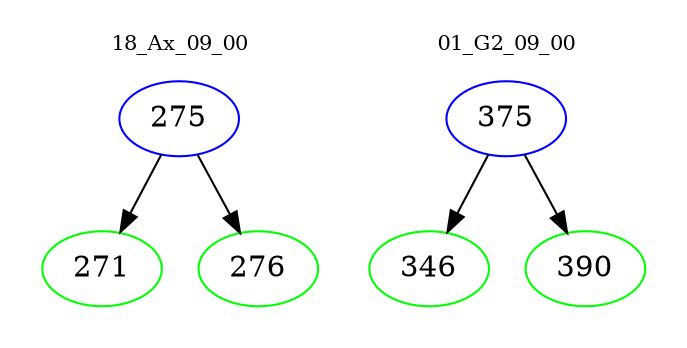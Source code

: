 digraph{
subgraph cluster_0 {
color = white
label = "18_Ax_09_00";
fontsize=10;
T0_275 [label="275", color="blue"]
T0_275 -> T0_271 [color="black"]
T0_271 [label="271", color="green"]
T0_275 -> T0_276 [color="black"]
T0_276 [label="276", color="green"]
}
subgraph cluster_1 {
color = white
label = "01_G2_09_00";
fontsize=10;
T1_375 [label="375", color="blue"]
T1_375 -> T1_346 [color="black"]
T1_346 [label="346", color="green"]
T1_375 -> T1_390 [color="black"]
T1_390 [label="390", color="green"]
}
}
